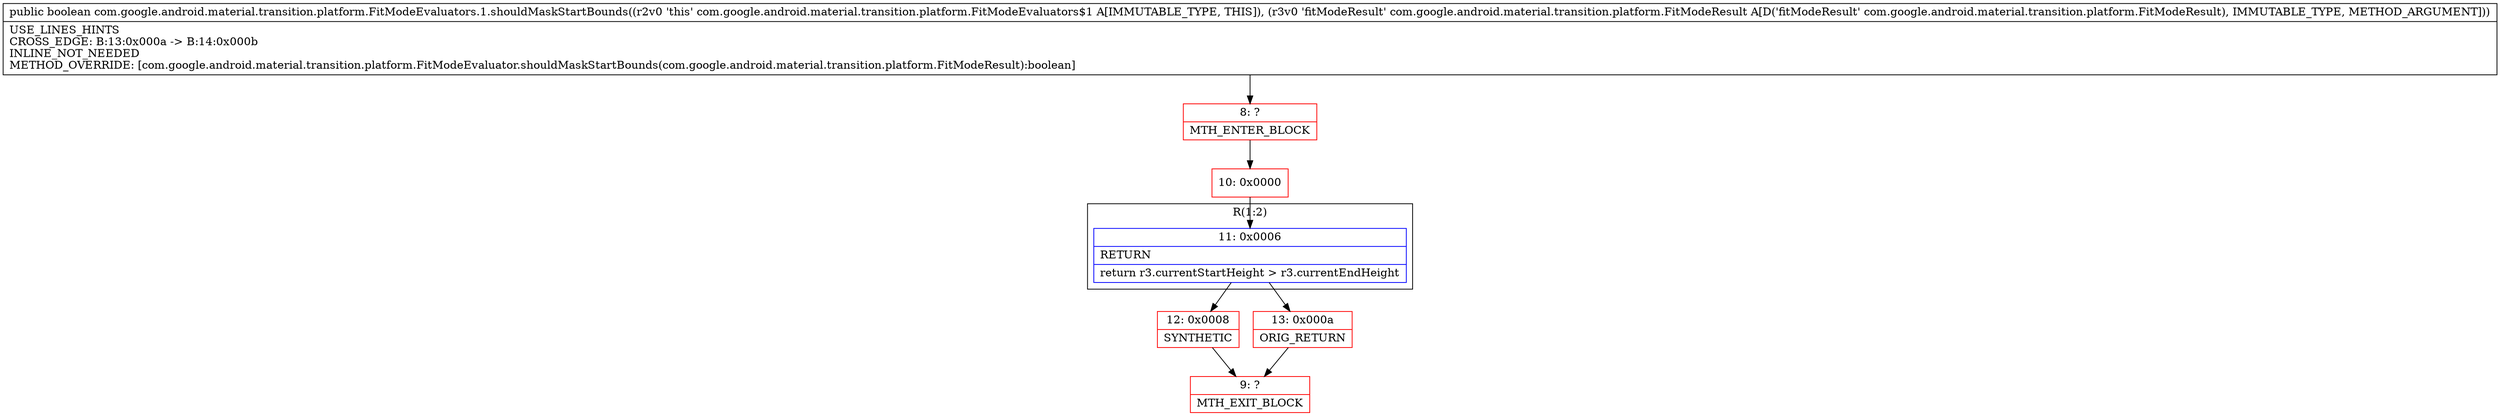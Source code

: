 digraph "CFG forcom.google.android.material.transition.platform.FitModeEvaluators.1.shouldMaskStartBounds(Lcom\/google\/android\/material\/transition\/platform\/FitModeResult;)Z" {
subgraph cluster_Region_2023697031 {
label = "R(1:2)";
node [shape=record,color=blue];
Node_11 [shape=record,label="{11\:\ 0x0006|RETURN\l|return r3.currentStartHeight \> r3.currentEndHeight\l}"];
}
Node_8 [shape=record,color=red,label="{8\:\ ?|MTH_ENTER_BLOCK\l}"];
Node_10 [shape=record,color=red,label="{10\:\ 0x0000}"];
Node_12 [shape=record,color=red,label="{12\:\ 0x0008|SYNTHETIC\l}"];
Node_9 [shape=record,color=red,label="{9\:\ ?|MTH_EXIT_BLOCK\l}"];
Node_13 [shape=record,color=red,label="{13\:\ 0x000a|ORIG_RETURN\l}"];
MethodNode[shape=record,label="{public boolean com.google.android.material.transition.platform.FitModeEvaluators.1.shouldMaskStartBounds((r2v0 'this' com.google.android.material.transition.platform.FitModeEvaluators$1 A[IMMUTABLE_TYPE, THIS]), (r3v0 'fitModeResult' com.google.android.material.transition.platform.FitModeResult A[D('fitModeResult' com.google.android.material.transition.platform.FitModeResult), IMMUTABLE_TYPE, METHOD_ARGUMENT]))  | USE_LINES_HINTS\lCROSS_EDGE: B:13:0x000a \-\> B:14:0x000b\lINLINE_NOT_NEEDED\lMETHOD_OVERRIDE: [com.google.android.material.transition.platform.FitModeEvaluator.shouldMaskStartBounds(com.google.android.material.transition.platform.FitModeResult):boolean]\l}"];
MethodNode -> Node_8;Node_11 -> Node_12;
Node_11 -> Node_13;
Node_8 -> Node_10;
Node_10 -> Node_11;
Node_12 -> Node_9;
Node_13 -> Node_9;
}


